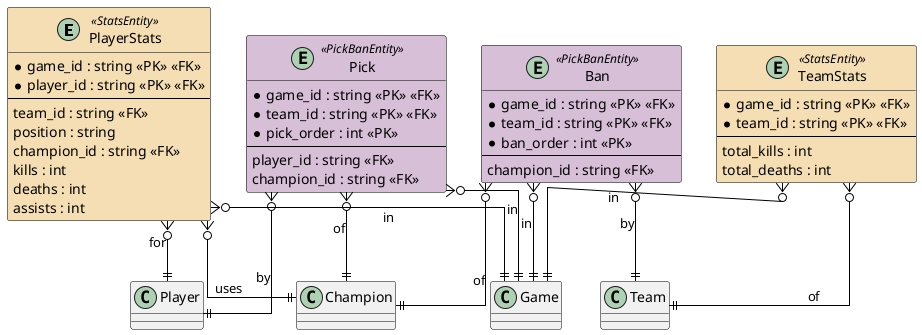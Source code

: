 @startuml
skinparam linetype ortho
skinparam class {
    BackgroundColor<<StatsEntity>> Wheat
    BackgroundColor<<PickBanEntity>> Thistle
    BorderColor Black
    ArrowColor Black
}

entity "PlayerStats" as PS <<StatsEntity>> {
    * game_id : string <<PK>> <<FK>>
    * player_id : string <<PK>> <<FK>>
    --
    team_id : string <<FK>>
    position : string
    champion_id : string <<FK>>
    kills : int
    deaths : int
    assists : int
}

entity "TeamStats" as TS <<StatsEntity>> {
    * game_id : string <<PK>> <<FK>>
    * team_id : string <<PK>> <<FK>>
    --
    total_kills : int
    total_deaths : int
}

entity "Ban" as B <<PickBanEntity>> {
    * game_id : string <<PK>> <<FK>>
    * team_id : string <<PK>> <<FK>>
    * ban_order : int <<PK>>
    --
    champion_id : string <<FK>>
}

entity "Pick" as PK <<PickBanEntity>> {
    * game_id : string <<PK>> <<FK>>
    * team_id : string <<PK>> <<FK>>
    * pick_order : int <<PK>>
    --
    player_id : string <<FK>>
    champion_id : string <<FK>>
}

' Relationships
PS }o--|| Player : "for"
PS }o--|| Game : "in"
PS }o--|| Champion : "uses"

TS }o--|| Team : "of"
TS }o--|| Game : "in"

B }o--|| Team : "by"
B }o--|| Game : "in"
B }o--|| Champion : "of"

PK }o--|| Player : "by"
PK }o--|| Game : "in"
PK }o--|| Champion : "of"

@enduml